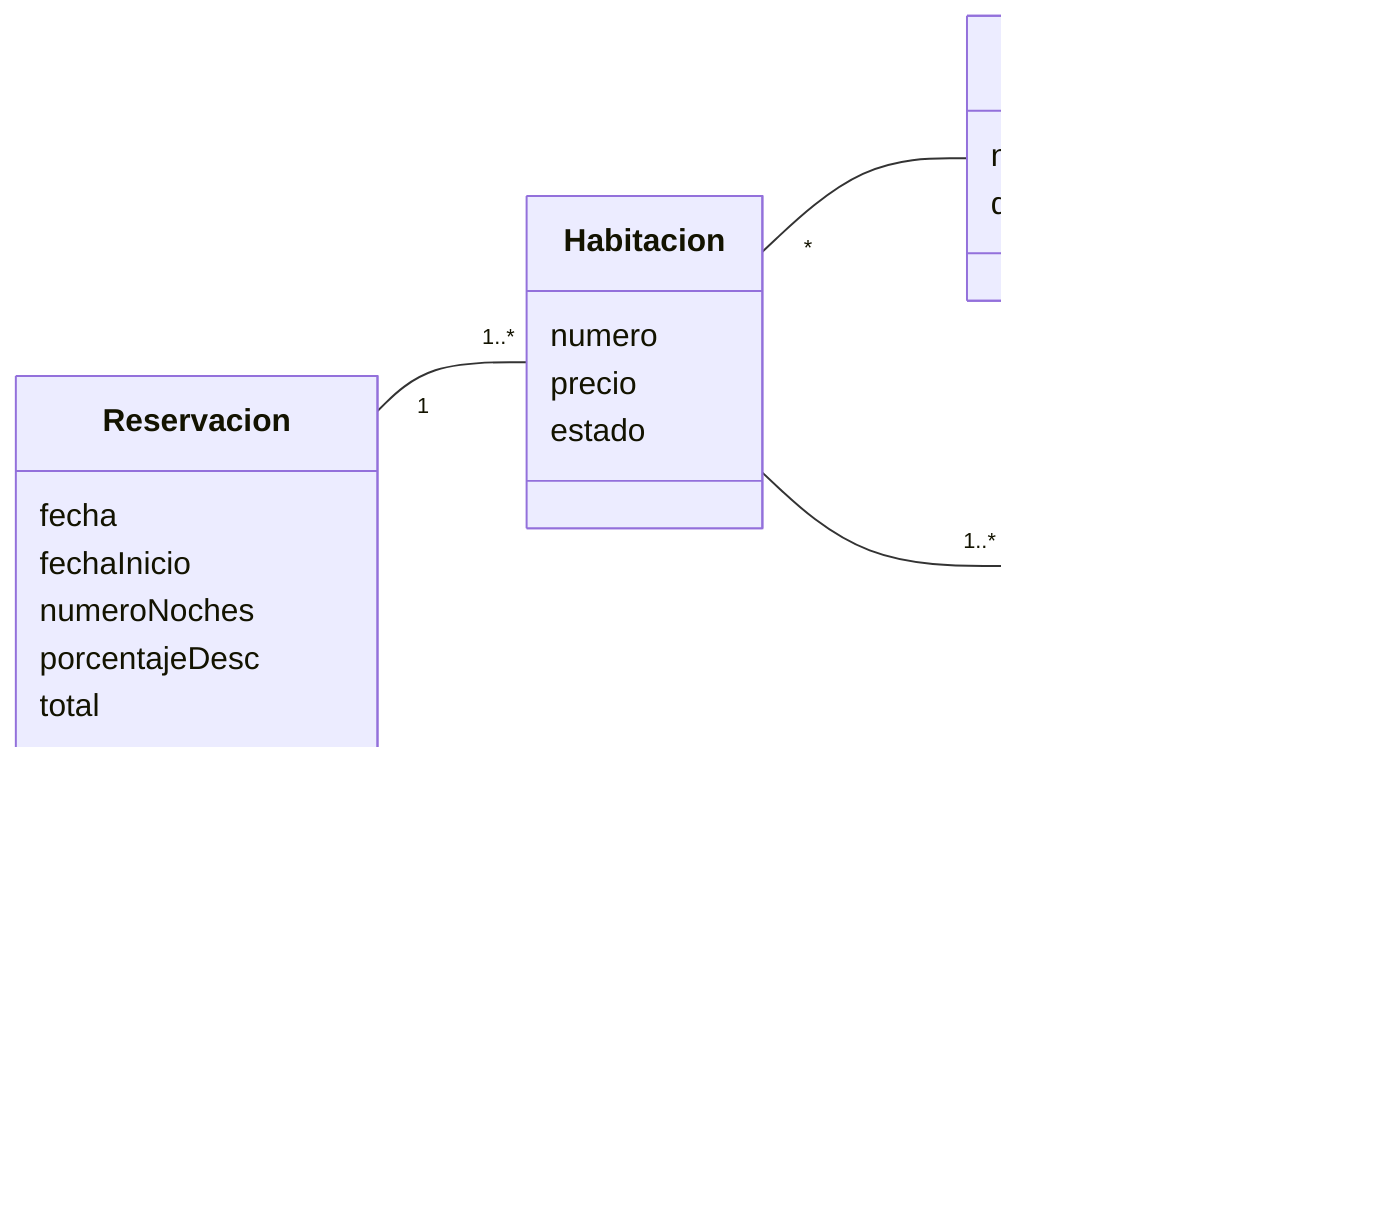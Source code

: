 classDiagram
    direction LR
    
    class Cliente {
        RUT
        nombres
        apellidos
        fechaNacimiento
    }
    
    class TipoCliente {
        nombre
        descripcion
        porcentajeDescuento
    }

    class Reservacion {
        fecha
        fechaInicio
        numeroNoches
        porcentajeDesc
        total
    }

    class Habitacion {
        numero
        precio
        estado
    }

    class Imagen {
        numero
        contenido
        tipo
    }

    class TipoHabitacion {
        nombre
        descripcion
    }

    Reservacion "1" -- "1..*" Habitacion
    Cliente -- TipoCliente
    Reservacion "1..*" -- "1" Cliente   
    Habitacion "*" -- TipoHabitacion
    Habitacion -- "1..*" Imagen